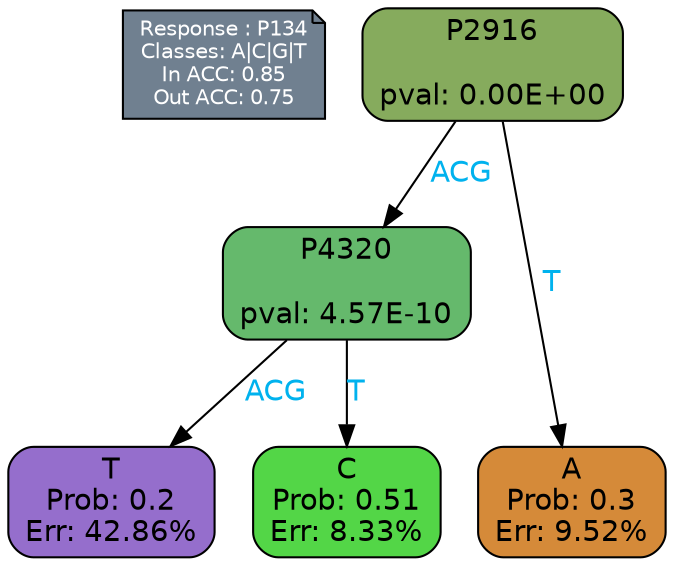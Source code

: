 digraph Tree {
node [shape=box, style="filled, rounded", color="black", fontname=helvetica] ;
graph [ranksep=equally, splines=polylines, bgcolor=transparent, dpi=600] ;
edge [fontname=helvetica] ;
LEGEND [label="Response : P134
Classes: A|C|G|T
In ACC: 0.85
Out ACC: 0.75
",shape=note,align=left,style=filled,fillcolor="slategray",fontcolor="white",fontsize=10];1 [label="P2916

pval: 0.00E+00", fillcolor="#86ab5d"] ;
2 [label="P4320

pval: 4.57E-10", fillcolor="#65b96c"] ;
3 [label="T
Prob: 0.2
Err: 42.86%", fillcolor="#956ecc"] ;
4 [label="C
Prob: 0.51
Err: 8.33%", fillcolor="#53d647"] ;
5 [label="A
Prob: 0.3
Err: 9.52%", fillcolor="#d58a39"] ;
1 -> 2 [label="ACG",fontcolor=deepskyblue2] ;
1 -> 5 [label="T",fontcolor=deepskyblue2] ;
2 -> 3 [label="ACG",fontcolor=deepskyblue2] ;
2 -> 4 [label="T",fontcolor=deepskyblue2] ;
{rank = same; 3;4;5;}{rank = same; LEGEND;1;}}
